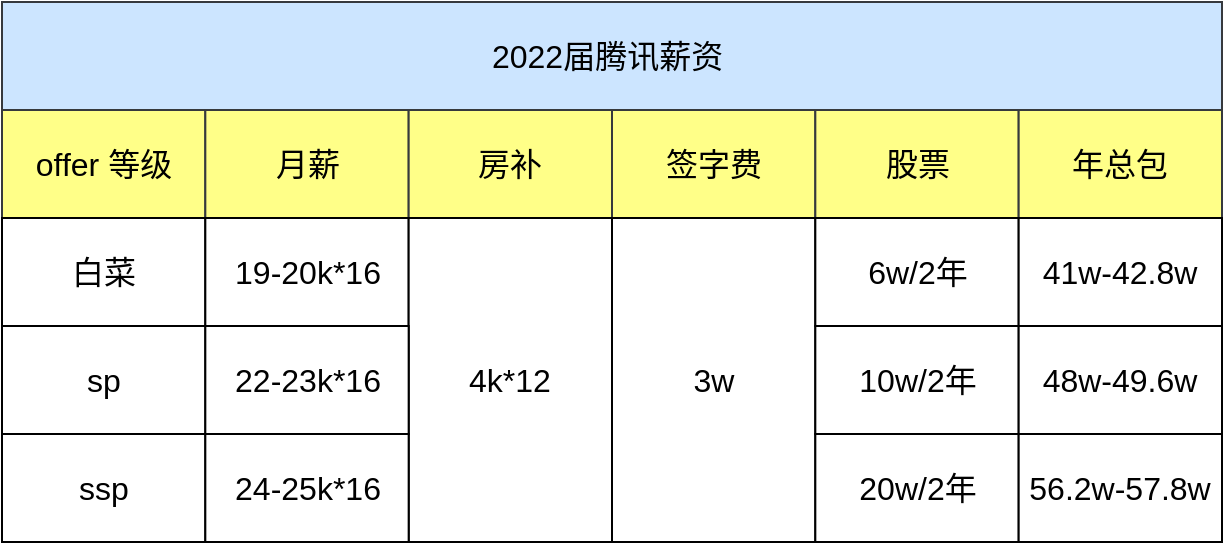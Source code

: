 <mxfile version="15.8.3" type="github">
  <diagram id="JF_ANoVb-syn3WGOJWk6" name="Page-1">
    <mxGraphModel dx="946" dy="586" grid="1" gridSize="10" guides="1" tooltips="1" connect="1" arrows="1" fold="1" page="1" pageScale="1" pageWidth="827" pageHeight="1169" math="0" shadow="0">
      <root>
        <mxCell id="0" />
        <mxCell id="1" parent="0" />
        <mxCell id="QQKfITMGO6I0qr3sUecS-25" value="" style="group" vertex="1" connectable="0" parent="1">
          <mxGeometry x="80" y="160" width="610" height="270" as="geometry" />
        </mxCell>
        <mxCell id="QQKfITMGO6I0qr3sUecS-2" value="2022届腾讯薪资&amp;nbsp;" style="rounded=0;whiteSpace=wrap;html=1;fontSize=16;fillColor=#cce5ff;strokeColor=#36393d;" vertex="1" parent="QQKfITMGO6I0qr3sUecS-25">
          <mxGeometry width="610" height="54" as="geometry" />
        </mxCell>
        <mxCell id="QQKfITMGO6I0qr3sUecS-4" value="offer 等级" style="rounded=0;whiteSpace=wrap;html=1;fontSize=16;fillColor=#ffff88;strokeColor=#36393d;" vertex="1" parent="QQKfITMGO6I0qr3sUecS-25">
          <mxGeometry y="54" width="101.667" height="54" as="geometry" />
        </mxCell>
        <mxCell id="QQKfITMGO6I0qr3sUecS-5" value="月薪" style="rounded=0;whiteSpace=wrap;html=1;fontSize=16;fillColor=#ffff88;strokeColor=#36393d;" vertex="1" parent="QQKfITMGO6I0qr3sUecS-25">
          <mxGeometry x="101.667" y="54" width="101.667" height="54" as="geometry" />
        </mxCell>
        <mxCell id="QQKfITMGO6I0qr3sUecS-6" value="房补" style="rounded=0;whiteSpace=wrap;html=1;fontSize=16;fillColor=#ffff88;strokeColor=#36393d;" vertex="1" parent="QQKfITMGO6I0qr3sUecS-25">
          <mxGeometry x="203.333" y="54" width="101.667" height="54" as="geometry" />
        </mxCell>
        <mxCell id="QQKfITMGO6I0qr3sUecS-7" value="签字费" style="rounded=0;whiteSpace=wrap;html=1;fontSize=16;fillColor=#ffff88;strokeColor=#36393d;" vertex="1" parent="QQKfITMGO6I0qr3sUecS-25">
          <mxGeometry x="305" y="54" width="101.667" height="54" as="geometry" />
        </mxCell>
        <mxCell id="QQKfITMGO6I0qr3sUecS-8" value="股票" style="rounded=0;whiteSpace=wrap;html=1;fontSize=16;fillColor=#ffff88;strokeColor=#36393d;" vertex="1" parent="QQKfITMGO6I0qr3sUecS-25">
          <mxGeometry x="406.667" y="54" width="101.667" height="54" as="geometry" />
        </mxCell>
        <mxCell id="QQKfITMGO6I0qr3sUecS-9" value="年总包" style="rounded=0;whiteSpace=wrap;html=1;fontSize=16;fillColor=#ffff88;strokeColor=#36393d;" vertex="1" parent="QQKfITMGO6I0qr3sUecS-25">
          <mxGeometry x="508.333" y="54" width="101.667" height="54" as="geometry" />
        </mxCell>
        <mxCell id="QQKfITMGO6I0qr3sUecS-10" value="白菜" style="rounded=0;whiteSpace=wrap;html=1;fontSize=16;" vertex="1" parent="QQKfITMGO6I0qr3sUecS-25">
          <mxGeometry y="108" width="101.667" height="54" as="geometry" />
        </mxCell>
        <mxCell id="QQKfITMGO6I0qr3sUecS-11" value="19-20k*16" style="rounded=0;whiteSpace=wrap;html=1;fontSize=16;" vertex="1" parent="QQKfITMGO6I0qr3sUecS-25">
          <mxGeometry x="101.667" y="108" width="101.667" height="54" as="geometry" />
        </mxCell>
        <mxCell id="QQKfITMGO6I0qr3sUecS-12" value="4k*12" style="rounded=0;whiteSpace=wrap;html=1;fontSize=16;" vertex="1" parent="QQKfITMGO6I0qr3sUecS-25">
          <mxGeometry x="203.333" y="108" width="101.667" height="162" as="geometry" />
        </mxCell>
        <mxCell id="QQKfITMGO6I0qr3sUecS-13" value="3w" style="rounded=0;whiteSpace=wrap;html=1;fontSize=16;" vertex="1" parent="QQKfITMGO6I0qr3sUecS-25">
          <mxGeometry x="305" y="108" width="101.667" height="162" as="geometry" />
        </mxCell>
        <mxCell id="QQKfITMGO6I0qr3sUecS-14" value="6w/2年" style="rounded=0;whiteSpace=wrap;html=1;fontSize=16;" vertex="1" parent="QQKfITMGO6I0qr3sUecS-25">
          <mxGeometry x="406.667" y="108" width="101.667" height="54" as="geometry" />
        </mxCell>
        <mxCell id="QQKfITMGO6I0qr3sUecS-15" value="41w-42.8w" style="rounded=0;whiteSpace=wrap;html=1;fontSize=16;" vertex="1" parent="QQKfITMGO6I0qr3sUecS-25">
          <mxGeometry x="508.333" y="108" width="101.667" height="54" as="geometry" />
        </mxCell>
        <mxCell id="QQKfITMGO6I0qr3sUecS-16" value="sp" style="rounded=0;whiteSpace=wrap;html=1;fontSize=16;" vertex="1" parent="QQKfITMGO6I0qr3sUecS-25">
          <mxGeometry y="162" width="101.667" height="54" as="geometry" />
        </mxCell>
        <mxCell id="QQKfITMGO6I0qr3sUecS-18" value="22-23k*16" style="rounded=0;whiteSpace=wrap;html=1;fontSize=16;" vertex="1" parent="QQKfITMGO6I0qr3sUecS-25">
          <mxGeometry x="101.667" y="162" width="101.667" height="54" as="geometry" />
        </mxCell>
        <mxCell id="QQKfITMGO6I0qr3sUecS-19" value="ssp" style="rounded=0;whiteSpace=wrap;html=1;fontSize=16;" vertex="1" parent="QQKfITMGO6I0qr3sUecS-25">
          <mxGeometry y="216" width="101.667" height="54" as="geometry" />
        </mxCell>
        <mxCell id="QQKfITMGO6I0qr3sUecS-20" value="24-25k*16" style="rounded=0;whiteSpace=wrap;html=1;fontSize=16;" vertex="1" parent="QQKfITMGO6I0qr3sUecS-25">
          <mxGeometry x="101.667" y="216" width="101.667" height="54" as="geometry" />
        </mxCell>
        <mxCell id="QQKfITMGO6I0qr3sUecS-21" value="10w/2年" style="rounded=0;whiteSpace=wrap;html=1;fontSize=16;" vertex="1" parent="QQKfITMGO6I0qr3sUecS-25">
          <mxGeometry x="406.667" y="162" width="101.667" height="54" as="geometry" />
        </mxCell>
        <mxCell id="QQKfITMGO6I0qr3sUecS-22" value="20w/2年" style="rounded=0;whiteSpace=wrap;html=1;fontSize=16;" vertex="1" parent="QQKfITMGO6I0qr3sUecS-25">
          <mxGeometry x="406.667" y="216" width="101.667" height="54" as="geometry" />
        </mxCell>
        <mxCell id="QQKfITMGO6I0qr3sUecS-23" value="48w-49.6w" style="rounded=0;whiteSpace=wrap;html=1;fontSize=16;" vertex="1" parent="QQKfITMGO6I0qr3sUecS-25">
          <mxGeometry x="508.333" y="162" width="101.667" height="54" as="geometry" />
        </mxCell>
        <mxCell id="QQKfITMGO6I0qr3sUecS-24" value="56.2w-57.8w" style="rounded=0;whiteSpace=wrap;html=1;fontSize=16;" vertex="1" parent="QQKfITMGO6I0qr3sUecS-25">
          <mxGeometry x="508.333" y="216" width="101.667" height="54" as="geometry" />
        </mxCell>
      </root>
    </mxGraphModel>
  </diagram>
</mxfile>
